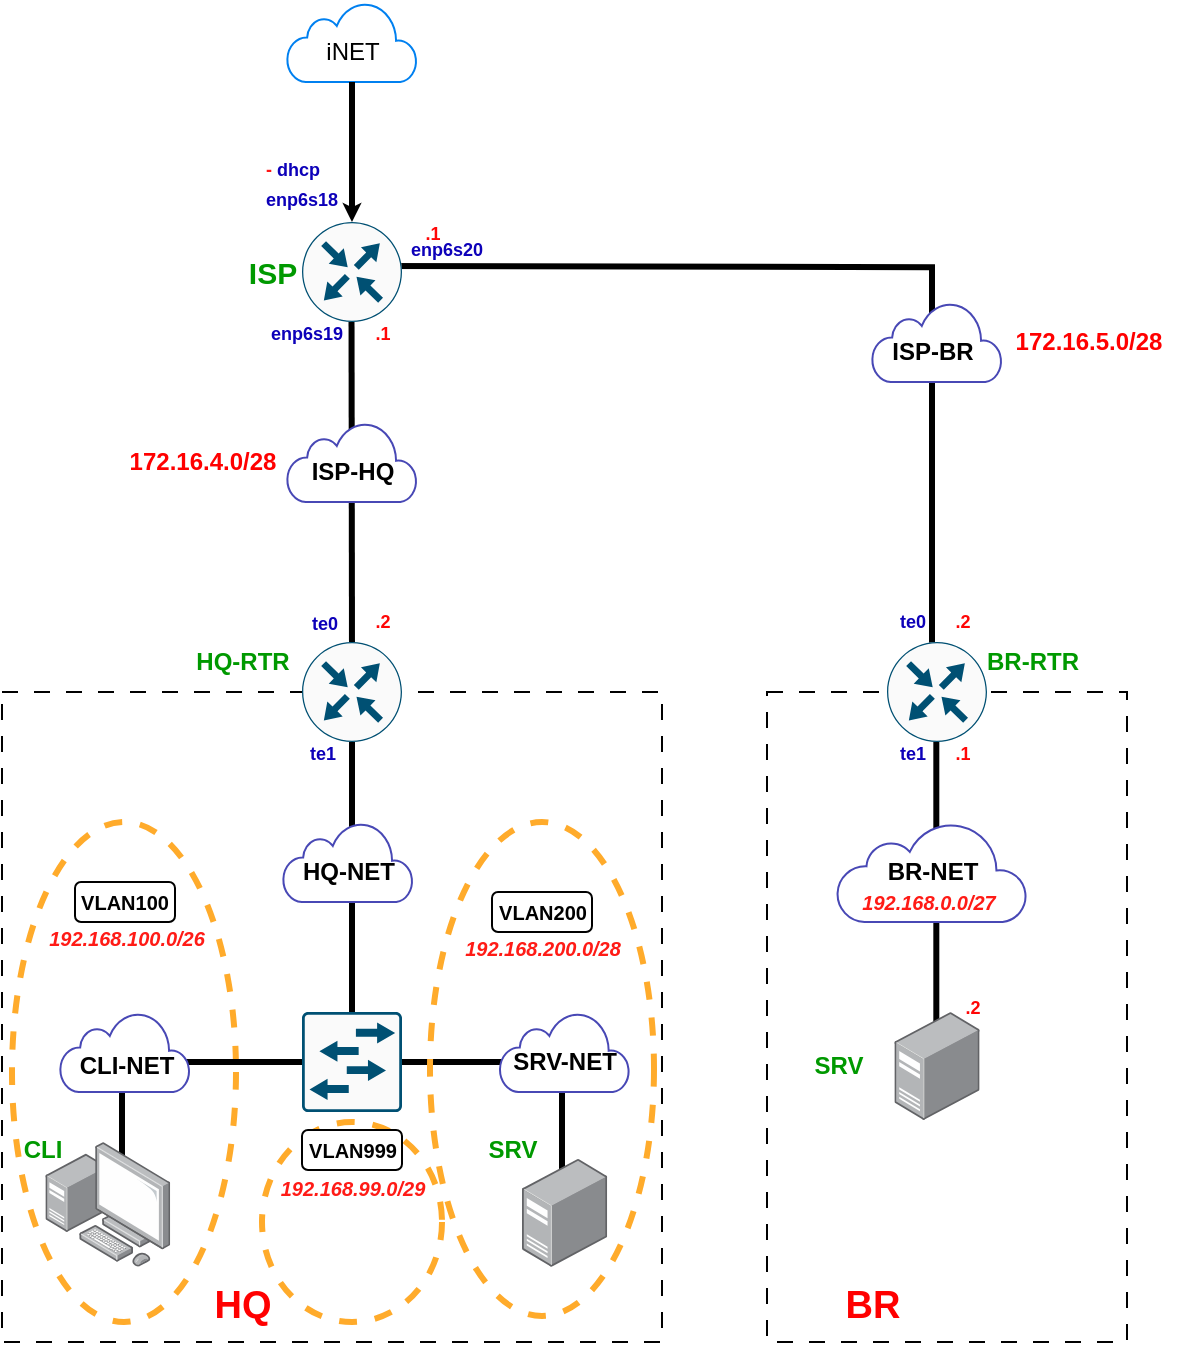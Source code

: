 <mxfile version="26.0.10">
  <diagram name="Страница — 1" id="5Nctao79q0NCn6qZtWdf">
    <mxGraphModel dx="835" dy="479" grid="1" gridSize="10" guides="1" tooltips="1" connect="1" arrows="1" fold="1" page="1" pageScale="1" pageWidth="827" pageHeight="1169" math="0" shadow="0">
      <root>
        <mxCell id="0" />
        <mxCell id="1" parent="0" />
        <mxCell id="07jJq368tx_kwnSUkHXF-62" value="" style="rounded=0;whiteSpace=wrap;html=1;fillColor=none;dashed=1;dashPattern=8 8;" parent="1" vertex="1">
          <mxGeometry x="702.5" y="425" width="180" height="325" as="geometry" />
        </mxCell>
        <mxCell id="07jJq368tx_kwnSUkHXF-76" value="" style="rounded=1;whiteSpace=wrap;html=1;" parent="1" vertex="1">
          <mxGeometry x="565" y="525" width="50" height="20" as="geometry" />
        </mxCell>
        <mxCell id="07jJq368tx_kwnSUkHXF-61" value="" style="rounded=0;whiteSpace=wrap;html=1;fillColor=none;dashed=1;dashPattern=8 8;" parent="1" vertex="1">
          <mxGeometry x="320" y="425" width="330" height="325" as="geometry" />
        </mxCell>
        <mxCell id="07jJq368tx_kwnSUkHXF-66" value="" style="ellipse;whiteSpace=wrap;html=1;fillColor=none;dashed=1;strokeColor=#FFAB2B;strokeWidth=3;" parent="1" vertex="1">
          <mxGeometry x="325" y="490" width="112" height="250" as="geometry" />
        </mxCell>
        <mxCell id="07jJq368tx_kwnSUkHXF-38" value="" style="endArrow=none;html=1;rounded=0;strokeWidth=3;" parent="1" edge="1">
          <mxGeometry width="50" height="50" relative="1" as="geometry">
            <mxPoint x="787.16" y="610" as="sourcePoint" />
            <mxPoint x="787.16" y="440" as="targetPoint" />
          </mxGeometry>
        </mxCell>
        <mxCell id="07jJq368tx_kwnSUkHXF-37" value="" style="endArrow=none;html=1;rounded=0;strokeWidth=3;" parent="1" edge="1">
          <mxGeometry width="50" height="50" relative="1" as="geometry">
            <mxPoint x="495" y="610" as="sourcePoint" />
            <mxPoint x="495" y="440" as="targetPoint" />
          </mxGeometry>
        </mxCell>
        <mxCell id="07jJq368tx_kwnSUkHXF-16" value="" style="endArrow=none;html=1;rounded=0;strokeWidth=3;" parent="1" edge="1">
          <mxGeometry width="50" height="50" relative="1" as="geometry">
            <mxPoint x="510" y="212" as="sourcePoint" />
            <mxPoint x="785" y="417" as="targetPoint" />
            <Array as="points">
              <mxPoint x="785" y="212.6" />
            </Array>
          </mxGeometry>
        </mxCell>
        <mxCell id="07jJq368tx_kwnSUkHXF-14" value="" style="endArrow=none;html=1;rounded=0;strokeWidth=3;" parent="1" edge="1">
          <mxGeometry width="50" height="50" relative="1" as="geometry">
            <mxPoint x="495" y="410" as="sourcePoint" />
            <mxPoint x="494.76" y="238" as="targetPoint" />
          </mxGeometry>
        </mxCell>
        <mxCell id="07jJq368tx_kwnSUkHXF-1" value="" style="sketch=0;points=[[0.5,0,0],[1,0.5,0],[0.5,1,0],[0,0.5,0],[0.145,0.145,0],[0.856,0.145,0],[0.855,0.856,0],[0.145,0.855,0]];verticalLabelPosition=bottom;html=1;verticalAlign=top;aspect=fixed;align=center;pointerEvents=1;shape=mxgraph.cisco19.rect;prIcon=router;fillColor=#FAFAFA;strokeColor=#005073;" parent="1" vertex="1">
          <mxGeometry x="470" y="190" width="50" height="50" as="geometry" />
        </mxCell>
        <mxCell id="07jJq368tx_kwnSUkHXF-5" value="" style="html=1;verticalLabelPosition=bottom;align=center;labelBackgroundColor=#ffffff;verticalAlign=top;strokeWidth=1;strokeColor=#0080F0;shadow=0;dashed=0;shape=mxgraph.ios7.icons.cloud;" parent="1" vertex="1">
          <mxGeometry x="462.5" y="80" width="65" height="40" as="geometry" />
        </mxCell>
        <mxCell id="07jJq368tx_kwnSUkHXF-6" value="iNET" style="text;html=1;align=center;verticalAlign=middle;resizable=0;points=[];autosize=1;strokeColor=none;fillColor=none;" parent="1" vertex="1">
          <mxGeometry x="470" y="90" width="50" height="30" as="geometry" />
        </mxCell>
        <mxCell id="07jJq368tx_kwnSUkHXF-8" style="edgeStyle=orthogonalEdgeStyle;rounded=0;orthogonalLoop=1;jettySize=auto;html=1;entryX=0.5;entryY=0;entryDx=0;entryDy=0;entryPerimeter=0;endSize=0;strokeWidth=3;" parent="1" source="07jJq368tx_kwnSUkHXF-6" target="07jJq368tx_kwnSUkHXF-1" edge="1">
          <mxGeometry relative="1" as="geometry" />
        </mxCell>
        <mxCell id="07jJq368tx_kwnSUkHXF-9" value="&lt;b&gt;&lt;font style=&quot;font-size: 9px;&quot;&gt;&lt;font style=&quot;color: rgb(255, 22, 22);&quot;&gt;- &lt;/font&gt;&lt;font style=&quot;color: rgb(13, 0, 185);&quot;&gt;dhcp&lt;/font&gt;&lt;/font&gt;&lt;/b&gt;&lt;div&gt;&lt;b&gt;&lt;font style=&quot;&quot;&gt;&lt;font style=&quot;color: rgb(13, 0, 185); font-size: 9px;&quot;&gt;enp6s18&lt;/font&gt;&lt;/font&gt;&lt;/b&gt;&lt;/div&gt;" style="text;html=1;align=left;verticalAlign=middle;resizable=0;points=[];autosize=1;strokeColor=none;fillColor=none;" parent="1" vertex="1">
          <mxGeometry x="450" y="150" width="60" height="40" as="geometry" />
        </mxCell>
        <mxCell id="07jJq368tx_kwnSUkHXF-10" value="&lt;b&gt;&lt;font style=&quot;color: rgb(0, 153, 0); font-size: 15px;&quot;&gt;ISP&lt;/font&gt;&lt;/b&gt;" style="text;html=1;align=center;verticalAlign=middle;resizable=0;points=[];autosize=1;strokeColor=none;fillColor=none;" parent="1" vertex="1">
          <mxGeometry x="430" y="200" width="50" height="30" as="geometry" />
        </mxCell>
        <mxCell id="07jJq368tx_kwnSUkHXF-11" value="" style="sketch=0;points=[[0.5,0,0],[1,0.5,0],[0.5,1,0],[0,0.5,0],[0.145,0.145,0],[0.856,0.145,0],[0.855,0.856,0],[0.145,0.855,0]];verticalLabelPosition=bottom;html=1;verticalAlign=top;aspect=fixed;align=center;pointerEvents=1;shape=mxgraph.cisco19.rect;prIcon=router;fillColor=#FAFAFA;strokeColor=#005073;" parent="1" vertex="1">
          <mxGeometry x="470" y="400" width="50" height="50" as="geometry" />
        </mxCell>
        <mxCell id="07jJq368tx_kwnSUkHXF-17" value="&lt;font style=&quot;color: rgb(13, 0, 185); font-size: 9px;&quot;&gt;&lt;b style=&quot;&quot;&gt;te0&lt;/b&gt;&lt;/font&gt;" style="text;html=1;align=center;verticalAlign=middle;resizable=0;points=[];autosize=1;strokeColor=none;fillColor=none;" parent="1" vertex="1">
          <mxGeometry x="460.5" y="375" width="40" height="30" as="geometry" />
        </mxCell>
        <mxCell id="07jJq368tx_kwnSUkHXF-18" value="&lt;b&gt;&lt;font style=&quot;color: rgb(0, 153, 0);&quot;&gt;HQ-RTR&lt;/font&gt;&lt;/b&gt;" style="text;html=1;align=center;verticalAlign=middle;resizable=0;points=[];autosize=1;strokeColor=none;fillColor=none;" parent="1" vertex="1">
          <mxGeometry x="405" y="395" width="70" height="30" as="geometry" />
        </mxCell>
        <mxCell id="07jJq368tx_kwnSUkHXF-20" value="" style="sketch=0;points=[[0.5,0,0],[1,0.5,0],[0.5,1,0],[0,0.5,0],[0.145,0.145,0],[0.856,0.145,0],[0.855,0.856,0],[0.145,0.855,0]];verticalLabelPosition=bottom;html=1;verticalAlign=top;aspect=fixed;align=center;pointerEvents=1;shape=mxgraph.cisco19.rect;prIcon=router;fillColor=#FAFAFA;strokeColor=#005073;" parent="1" vertex="1">
          <mxGeometry x="762.5" y="400" width="50" height="50" as="geometry" />
        </mxCell>
        <mxCell id="07jJq368tx_kwnSUkHXF-21" value="&lt;b&gt;&lt;font style=&quot;color: rgb(0, 153, 0);&quot;&gt;BR-RTR&lt;/font&gt;&lt;/b&gt;" style="text;html=1;align=center;verticalAlign=middle;resizable=0;points=[];autosize=1;strokeColor=none;fillColor=none;" parent="1" vertex="1">
          <mxGeometry x="800" y="395" width="70" height="30" as="geometry" />
        </mxCell>
        <mxCell id="07jJq368tx_kwnSUkHXF-23" value="&lt;b&gt;&lt;font style=&quot;color: rgb(13, 0, 185); font-size: 9px;&quot;&gt;te0&lt;/font&gt;&lt;/b&gt;" style="text;html=1;align=center;verticalAlign=middle;resizable=0;points=[];autosize=1;strokeColor=none;fillColor=none;" parent="1" vertex="1">
          <mxGeometry x="755" y="374" width="40" height="30" as="geometry" />
        </mxCell>
        <mxCell id="07jJq368tx_kwnSUkHXF-24" value="" style="html=1;verticalLabelPosition=bottom;align=center;labelBackgroundColor=#ffffff;verticalAlign=top;strokeWidth=1;strokeColor=#4848B5;shadow=0;dashed=0;shape=mxgraph.ios7.icons.cloud;" parent="1" vertex="1">
          <mxGeometry x="462.5" y="290" width="65" height="40" as="geometry" />
        </mxCell>
        <mxCell id="07jJq368tx_kwnSUkHXF-25" value="" style="html=1;verticalLabelPosition=bottom;align=center;labelBackgroundColor=#ffffff;verticalAlign=top;strokeWidth=1;strokeColor=#4848B5;shadow=0;dashed=0;shape=mxgraph.ios7.icons.cloud;" parent="1" vertex="1">
          <mxGeometry x="755" y="230" width="65" height="40" as="geometry" />
        </mxCell>
        <mxCell id="07jJq368tx_kwnSUkHXF-26" value="&lt;b&gt;ISP-HQ&lt;/b&gt;" style="text;html=1;align=center;verticalAlign=middle;resizable=0;points=[];autosize=1;strokeColor=none;fillColor=none;" parent="1" vertex="1">
          <mxGeometry x="465" y="300" width="60" height="30" as="geometry" />
        </mxCell>
        <mxCell id="07jJq368tx_kwnSUkHXF-27" value="&lt;b&gt;ISP-BR&lt;/b&gt;" style="text;html=1;align=center;verticalAlign=middle;resizable=0;points=[];autosize=1;strokeColor=none;fillColor=none;" parent="1" vertex="1">
          <mxGeometry x="755" y="240" width="60" height="30" as="geometry" />
        </mxCell>
        <mxCell id="07jJq368tx_kwnSUkHXF-28" value="&lt;div&gt;&lt;b&gt;&lt;font style=&quot;font-size: 9px;&quot;&gt;&lt;font style=&quot;color: rgb(255, 13, 8);&quot;&gt;&amp;nbsp;&lt;/font&gt;&lt;font style=&quot;color: rgb(13, 0, 185);&quot;&gt;enp6s19&lt;/font&gt;&lt;/font&gt;&lt;/b&gt;&lt;/div&gt;" style="text;html=1;align=left;verticalAlign=middle;resizable=0;points=[];autosize=1;strokeColor=none;fillColor=none;" parent="1" vertex="1">
          <mxGeometry x="450" y="230" width="60" height="30" as="geometry" />
        </mxCell>
        <mxCell id="07jJq368tx_kwnSUkHXF-29" value="&lt;div&gt;&lt;b&gt;&lt;font style=&quot;color: rgb(13, 0, 185); font-size: 9px;&quot;&gt;&lt;font style=&quot;color: rgb(255, 13, 8);&quot;&gt;&amp;nbsp;&lt;/font&gt;enp6s20&lt;/font&gt;&lt;/b&gt;&lt;/div&gt;" style="text;html=1;align=left;verticalAlign=middle;resizable=0;points=[];autosize=1;strokeColor=none;fillColor=none;" parent="1" vertex="1">
          <mxGeometry x="520" y="188" width="60" height="30" as="geometry" />
        </mxCell>
        <mxCell id="07jJq368tx_kwnSUkHXF-30" value="&lt;b&gt;&lt;font style=&quot;color: rgb(255, 0, 0);&quot;&gt;172.16.5.0/28&lt;/font&gt;&lt;/b&gt;" style="text;html=1;align=center;verticalAlign=middle;resizable=0;points=[];autosize=1;strokeColor=none;fillColor=none;" parent="1" vertex="1">
          <mxGeometry x="812.5" y="235" width="100" height="30" as="geometry" />
        </mxCell>
        <mxCell id="07jJq368tx_kwnSUkHXF-31" value="&lt;b&gt;&lt;font style=&quot;color: rgb(255, 0, 0);&quot;&gt;172.16.4.0/28&lt;/font&gt;&lt;/b&gt;" style="text;html=1;align=center;verticalAlign=middle;resizable=0;points=[];autosize=1;strokeColor=none;fillColor=none;" parent="1" vertex="1">
          <mxGeometry x="370" y="295" width="100" height="30" as="geometry" />
        </mxCell>
        <mxCell id="07jJq368tx_kwnSUkHXF-32" value="&lt;font style=&quot;color: rgb(255, 6, 6); font-size: 9px;&quot;&gt;&lt;b style=&quot;&quot;&gt;.1&lt;/b&gt;&lt;/font&gt;" style="text;html=1;align=center;verticalAlign=middle;resizable=0;points=[];autosize=1;strokeColor=none;fillColor=none;" parent="1" vertex="1">
          <mxGeometry x="495" y="230" width="30" height="30" as="geometry" />
        </mxCell>
        <mxCell id="07jJq368tx_kwnSUkHXF-33" value="&lt;font style=&quot;color: rgb(255, 6, 6); font-size: 9px;&quot;&gt;&lt;b style=&quot;&quot;&gt;.1&lt;/b&gt;&lt;/font&gt;" style="text;html=1;align=center;verticalAlign=middle;resizable=0;points=[];autosize=1;strokeColor=none;fillColor=none;" parent="1" vertex="1">
          <mxGeometry x="520" y="180" width="30" height="30" as="geometry" />
        </mxCell>
        <mxCell id="07jJq368tx_kwnSUkHXF-34" value="&lt;font style=&quot;color: rgb(255, 6, 6); font-size: 9px;&quot;&gt;&lt;b style=&quot;&quot;&gt;.2&lt;/b&gt;&lt;/font&gt;" style="text;html=1;align=center;verticalAlign=middle;resizable=0;points=[];autosize=1;strokeColor=none;fillColor=none;" parent="1" vertex="1">
          <mxGeometry x="495" y="374" width="30" height="30" as="geometry" />
        </mxCell>
        <mxCell id="07jJq368tx_kwnSUkHXF-35" value="&lt;font style=&quot;color: rgb(255, 6, 6); font-size: 9px;&quot;&gt;&lt;b style=&quot;&quot;&gt;.2&lt;/b&gt;&lt;/font&gt;" style="text;html=1;align=center;verticalAlign=middle;resizable=0;points=[];autosize=1;strokeColor=none;fillColor=none;" parent="1" vertex="1">
          <mxGeometry x="785" y="374" width="30" height="30" as="geometry" />
        </mxCell>
        <mxCell id="07jJq368tx_kwnSUkHXF-41" value="" style="html=1;verticalLabelPosition=bottom;align=center;labelBackgroundColor=#ffffff;verticalAlign=top;strokeWidth=1;strokeColor=#4848B5;shadow=0;dashed=0;shape=mxgraph.ios7.icons.cloud;" parent="1" vertex="1">
          <mxGeometry x="737.5" y="490" width="95" height="50" as="geometry" />
        </mxCell>
        <mxCell id="07jJq368tx_kwnSUkHXF-42" value="" style="html=1;verticalLabelPosition=bottom;align=center;labelBackgroundColor=#ffffff;verticalAlign=top;strokeWidth=1;strokeColor=#4848B5;shadow=0;dashed=0;shape=mxgraph.ios7.icons.cloud;" parent="1" vertex="1">
          <mxGeometry x="460.5" y="490" width="65" height="40" as="geometry" />
        </mxCell>
        <mxCell id="07jJq368tx_kwnSUkHXF-43" value="&lt;b&gt;HQ-NET&lt;/b&gt;" style="text;html=1;align=center;verticalAlign=middle;resizable=0;points=[];autosize=1;strokeColor=none;fillColor=none;" parent="1" vertex="1">
          <mxGeometry x="457.5" y="500" width="70" height="30" as="geometry" />
        </mxCell>
        <mxCell id="07jJq368tx_kwnSUkHXF-44" value="&lt;b&gt;BR-NET&lt;/b&gt;" style="text;html=1;align=center;verticalAlign=middle;resizable=0;points=[];autosize=1;strokeColor=none;fillColor=none;" parent="1" vertex="1">
          <mxGeometry x="750" y="500" width="70" height="30" as="geometry" />
        </mxCell>
        <mxCell id="07jJq368tx_kwnSUkHXF-47" value="" style="image;points=[];aspect=fixed;html=1;align=center;shadow=0;dashed=0;image=img/lib/allied_telesis/computer_and_terminals/Server_Desktop.svg;" parent="1" vertex="1">
          <mxGeometry x="766.2" y="585" width="42.6" height="54" as="geometry" />
        </mxCell>
        <mxCell id="07jJq368tx_kwnSUkHXF-48" value="" style="endArrow=none;html=1;rounded=0;strokeWidth=3;" parent="1" source="07jJq368tx_kwnSUkHXF-39" edge="1">
          <mxGeometry width="50" height="50" relative="1" as="geometry">
            <mxPoint x="600" y="610" as="sourcePoint" />
            <mxPoint x="380" y="610" as="targetPoint" />
          </mxGeometry>
        </mxCell>
        <mxCell id="07jJq368tx_kwnSUkHXF-49" value="" style="endArrow=none;html=1;rounded=0;strokeWidth=3;" parent="1" edge="1">
          <mxGeometry width="50" height="50" relative="1" as="geometry">
            <mxPoint x="600" y="670" as="sourcePoint" />
            <mxPoint x="600" y="608.4" as="targetPoint" />
          </mxGeometry>
        </mxCell>
        <mxCell id="07jJq368tx_kwnSUkHXF-50" value="" style="endArrow=none;html=1;rounded=0;strokeWidth=3;" parent="1" edge="1">
          <mxGeometry width="50" height="50" relative="1" as="geometry">
            <mxPoint x="380" y="658.4" as="sourcePoint" />
            <mxPoint x="380" y="608.4" as="targetPoint" />
          </mxGeometry>
        </mxCell>
        <mxCell id="07jJq368tx_kwnSUkHXF-46" value="" style="image;points=[];aspect=fixed;html=1;align=center;shadow=0;dashed=0;image=img/lib/allied_telesis/computer_and_terminals/Personal_Computer_with_Server.svg;" parent="1" vertex="1">
          <mxGeometry x="341.7" y="650" width="62.4" height="62.4" as="geometry" />
        </mxCell>
        <mxCell id="07jJq368tx_kwnSUkHXF-45" value="" style="image;points=[];aspect=fixed;html=1;align=center;shadow=0;dashed=0;image=img/lib/allied_telesis/computer_and_terminals/Server_Desktop.svg;" parent="1" vertex="1">
          <mxGeometry x="580" y="658.4" width="42.6" height="54" as="geometry" />
        </mxCell>
        <mxCell id="07jJq368tx_kwnSUkHXF-51" value="" style="endArrow=none;html=1;rounded=0;strokeWidth=3;" parent="1" target="07jJq368tx_kwnSUkHXF-39" edge="1">
          <mxGeometry width="50" height="50" relative="1" as="geometry">
            <mxPoint x="600" y="610" as="sourcePoint" />
            <mxPoint x="380" y="610" as="targetPoint" />
          </mxGeometry>
        </mxCell>
        <mxCell id="07jJq368tx_kwnSUkHXF-39" value="" style="sketch=0;points=[[0.015,0.015,0],[0.985,0.015,0],[0.985,0.985,0],[0.015,0.985,0],[0.25,0,0],[0.5,0,0],[0.75,0,0],[1,0.25,0],[1,0.5,0],[1,0.75,0],[0.75,1,0],[0.5,1,0],[0.25,1,0],[0,0.75,0],[0,0.5,0],[0,0.25,0]];verticalLabelPosition=bottom;html=1;verticalAlign=top;aspect=fixed;align=center;pointerEvents=1;shape=mxgraph.cisco19.rect;prIcon=l2_switch;fillColor=#FAFAFA;strokeColor=#005073;" parent="1" vertex="1">
          <mxGeometry x="470" y="585" width="50" height="50" as="geometry" />
        </mxCell>
        <mxCell id="07jJq368tx_kwnSUkHXF-52" value="" style="html=1;verticalLabelPosition=bottom;align=center;labelBackgroundColor=#ffffff;verticalAlign=top;strokeWidth=1;strokeColor=#4848B5;shadow=0;dashed=0;shape=mxgraph.ios7.icons.cloud;" parent="1" vertex="1">
          <mxGeometry x="568.8" y="585" width="65" height="40" as="geometry" />
        </mxCell>
        <mxCell id="07jJq368tx_kwnSUkHXF-53" value="" style="html=1;verticalLabelPosition=bottom;align=center;labelBackgroundColor=#ffffff;verticalAlign=top;strokeWidth=1;strokeColor=#4848B5;shadow=0;dashed=0;shape=mxgraph.ios7.icons.cloud;" parent="1" vertex="1">
          <mxGeometry x="349" y="585" width="65" height="40" as="geometry" />
        </mxCell>
        <mxCell id="07jJq368tx_kwnSUkHXF-54" value="&lt;b&gt;CLI-NET&lt;/b&gt;" style="text;html=1;align=center;verticalAlign=middle;resizable=0;points=[];autosize=1;strokeColor=none;fillColor=none;" parent="1" vertex="1">
          <mxGeometry x="346.5" y="597" width="70" height="30" as="geometry" />
        </mxCell>
        <mxCell id="07jJq368tx_kwnSUkHXF-55" value="&lt;b&gt;SRV-NET&lt;/b&gt;" style="text;html=1;align=center;verticalAlign=middle;resizable=0;points=[];autosize=1;strokeColor=none;fillColor=none;" parent="1" vertex="1">
          <mxGeometry x="561.3" y="595" width="80" height="30" as="geometry" />
        </mxCell>
        <mxCell id="07jJq368tx_kwnSUkHXF-56" value="&lt;b&gt;&lt;font style=&quot;color: rgb(13, 0, 185); font-size: 9px;&quot;&gt;te1&lt;/font&gt;&lt;/b&gt;" style="text;html=1;align=center;verticalAlign=middle;resizable=0;points=[];autosize=1;strokeColor=none;fillColor=none;" parent="1" vertex="1">
          <mxGeometry x="755" y="440" width="40" height="30" as="geometry" />
        </mxCell>
        <mxCell id="07jJq368tx_kwnSUkHXF-57" value="&lt;font style=&quot;color: rgb(13, 0, 185); font-size: 9px;&quot;&gt;&lt;b style=&quot;&quot;&gt;te1&lt;/b&gt;&lt;/font&gt;" style="text;html=1;align=center;verticalAlign=middle;resizable=0;points=[];autosize=1;strokeColor=none;fillColor=none;" parent="1" vertex="1">
          <mxGeometry x="460" y="440" width="40" height="30" as="geometry" />
        </mxCell>
        <mxCell id="07jJq368tx_kwnSUkHXF-58" value="&lt;b&gt;&lt;font style=&quot;color: rgb(0, 153, 0);&quot;&gt;CLI&lt;/font&gt;&lt;/b&gt;" style="text;html=1;align=center;verticalAlign=middle;resizable=0;points=[];autosize=1;strokeColor=none;fillColor=none;" parent="1" vertex="1">
          <mxGeometry x="320" y="639" width="40" height="30" as="geometry" />
        </mxCell>
        <mxCell id="07jJq368tx_kwnSUkHXF-59" value="&lt;b&gt;&lt;font style=&quot;color: rgb(0, 153, 0);&quot;&gt;SRV&lt;/font&gt;&lt;/b&gt;" style="text;html=1;align=center;verticalAlign=middle;resizable=0;points=[];autosize=1;strokeColor=none;fillColor=none;" parent="1" vertex="1">
          <mxGeometry x="550" y="639" width="50" height="30" as="geometry" />
        </mxCell>
        <mxCell id="07jJq368tx_kwnSUkHXF-60" value="&lt;b&gt;&lt;font style=&quot;color: rgb(0, 153, 0);&quot;&gt;SRV&lt;/font&gt;&lt;/b&gt;" style="text;html=1;align=center;verticalAlign=middle;resizable=0;points=[];autosize=1;strokeColor=none;fillColor=none;" parent="1" vertex="1">
          <mxGeometry x="712.5" y="597" width="50" height="30" as="geometry" />
        </mxCell>
        <mxCell id="07jJq368tx_kwnSUkHXF-63" value="&lt;font style=&quot;font-size: 19px; color: rgb(255, 0, 0);&quot;&gt;&lt;b style=&quot;&quot;&gt;HQ&lt;/b&gt;&lt;/font&gt;" style="text;html=1;align=center;verticalAlign=middle;resizable=0;points=[];autosize=1;strokeColor=none;fillColor=none;" parent="1" vertex="1">
          <mxGeometry x="415" y="712.4" width="50" height="40" as="geometry" />
        </mxCell>
        <mxCell id="07jJq368tx_kwnSUkHXF-64" value="&lt;font style=&quot;font-size: 19px; color: rgb(255, 0, 0);&quot;&gt;&lt;b style=&quot;&quot;&gt;BR&lt;/b&gt;&lt;/font&gt;" style="text;html=1;align=center;verticalAlign=middle;resizable=0;points=[];autosize=1;strokeColor=none;fillColor=none;" parent="1" vertex="1">
          <mxGeometry x="730" y="712.4" width="50" height="40" as="geometry" />
        </mxCell>
        <mxCell id="07jJq368tx_kwnSUkHXF-67" value="" style="ellipse;whiteSpace=wrap;html=1;fillColor=none;dashed=1;strokeColor=#FFAB2B;strokeWidth=3;" parent="1" vertex="1">
          <mxGeometry x="534" y="490" width="112" height="247" as="geometry" />
        </mxCell>
        <mxCell id="07jJq368tx_kwnSUkHXF-70" value="" style="ellipse;whiteSpace=wrap;html=1;fillColor=none;dashed=1;strokeColor=#FFAB2B;strokeWidth=3;" parent="1" vertex="1">
          <mxGeometry x="450" y="640" width="90" height="100" as="geometry" />
        </mxCell>
        <mxCell id="07jJq368tx_kwnSUkHXF-74" value="" style="rounded=1;whiteSpace=wrap;html=1;" parent="1" vertex="1">
          <mxGeometry x="356.5" y="520" width="50" height="20" as="geometry" />
        </mxCell>
        <mxCell id="07jJq368tx_kwnSUkHXF-68" value="&lt;b&gt;&lt;font style=&quot;color: rgb(0, 0, 0); font-size: 10px;&quot;&gt;VLAN100&lt;/font&gt;&lt;/b&gt;" style="text;html=1;align=center;verticalAlign=middle;resizable=0;points=[];autosize=1;strokeColor=none;fillColor=none;" parent="1" vertex="1">
          <mxGeometry x="346" y="515" width="70" height="30" as="geometry" />
        </mxCell>
        <mxCell id="07jJq368tx_kwnSUkHXF-75" value="&lt;b&gt;&lt;font style=&quot;color: rgb(0, 0, 0); font-size: 10px;&quot;&gt;VLAN200&lt;/font&gt;&lt;/b&gt;" style="text;html=1;align=center;verticalAlign=middle;resizable=0;points=[];autosize=1;strokeColor=none;fillColor=none;" parent="1" vertex="1">
          <mxGeometry x="555" y="520" width="70" height="30" as="geometry" />
        </mxCell>
        <mxCell id="07jJq368tx_kwnSUkHXF-78" value="" style="rounded=1;whiteSpace=wrap;html=1;" parent="1" vertex="1">
          <mxGeometry x="470" y="644" width="50" height="20" as="geometry" />
        </mxCell>
        <mxCell id="07jJq368tx_kwnSUkHXF-77" value="&lt;b&gt;&lt;font style=&quot;color: rgb(0, 0, 0); font-size: 10px;&quot;&gt;VLAN999&lt;/font&gt;&lt;/b&gt;" style="text;html=1;align=center;verticalAlign=middle;resizable=0;points=[];autosize=1;strokeColor=none;fillColor=none;" parent="1" vertex="1">
          <mxGeometry x="460" y="639" width="70" height="30" as="geometry" />
        </mxCell>
        <mxCell id="07jJq368tx_kwnSUkHXF-79" value="&lt;b&gt;&lt;i&gt;&lt;font style=&quot;color: rgb(255, 27, 22); font-size: 10px;&quot;&gt;192.168.100.0/26&lt;/font&gt;&lt;/i&gt;&lt;/b&gt;" style="text;html=1;align=center;verticalAlign=middle;resizable=0;points=[];autosize=1;strokeColor=none;fillColor=none;" parent="1" vertex="1">
          <mxGeometry x="331.5" y="533" width="100" height="30" as="geometry" />
        </mxCell>
        <mxCell id="07jJq368tx_kwnSUkHXF-80" value="&lt;b&gt;&lt;i&gt;&lt;font style=&quot;color: rgb(255, 27, 22); font-size: 10px;&quot;&gt;192.168.200.0/28&lt;/font&gt;&lt;/i&gt;&lt;/b&gt;&lt;span style=&quot;color: rgba(0, 0, 0, 0); font-family: monospace; font-size: 0px; text-align: start;&quot;&gt;%3CmxGraphModel%3E%3Croot%3E%3CmxCell%20id%3D%220%22%2F%3E%3CmxCell%20id%3D%221%22%20parent%3D%220%22%2F%3E%3CmxCell%20id%3D%222%22%20value%3D%22%26lt%3Bb%26gt%3B%26lt%3Bi%26gt%3B%26lt%3Bfont%20style%3D%26quot%3Bcolor%3A%20rgb(255%2C%2027%2C%2022)%3B%20font-size%3A%2010px%3B%26quot%3B%26gt%3B192.168.100.0%2F26%26lt%3B%2Ffont%26gt%3B%26lt%3B%2Fi%26gt%3B%26lt%3B%2Fb%26gt%3B%22%20style%3D%22text%3Bhtml%3D1%3Balign%3Dcenter%3BverticalAlign%3Dmiddle%3Bresizable%3D0%3Bpoints%3D%5B%5D%3Bautosize%3D1%3BstrokeColor%3Dnone%3BfillColor%3Dnone%3B%22%20vertex%3D%221%22%20parent%3D%221%22%3E%3CmxGeometry%20x%3D%22331.5%22%20y%3D%22533%22%20width%3D%22100%22%20height%3D%2230%22%20as%3D%22geometry%22%2F%3E%3C%2FmxCell%3E%3C%2Froot%3E%3C%2FmxGraphModel%3E&lt;/span&gt;" style="text;html=1;align=center;verticalAlign=middle;resizable=0;points=[];autosize=1;strokeColor=none;fillColor=none;" parent="1" vertex="1">
          <mxGeometry x="540" y="538" width="100" height="30" as="geometry" />
        </mxCell>
        <mxCell id="07jJq368tx_kwnSUkHXF-81" value="&lt;b&gt;&lt;i&gt;&lt;font style=&quot;color: rgb(255, 27, 22); font-size: 10px;&quot;&gt;192.168.0.0/27&lt;/font&gt;&lt;/i&gt;&lt;/b&gt;&lt;span style=&quot;color: rgba(0, 0, 0, 0); font-family: monospace; font-size: 0px; text-align: start;&quot;&gt;%3CmxGraphModel%3E%3Croot%3E%3CmxCell%20id%3D%220%22%2F%3E%3CmxCell%20id%3D%221%22%20parent%3D%220%22%2F%3E%3CmxCell%20id%3D%222%22%20value%3D%22%26lt%3Bb%26gt%3B%26lt%3Bi%26gt%3B%26lt%3Bfont%20style%3D%26quot%3Bcolor%3A%20rgb(255%2C%2027%2C%2022)%3B%20font-size%3A%2010px%3B%26quot%3B%26gt%3B192.168.100.0%2F26%26lt%3B%2Ffont%26gt%3B%26lt%3B%2Fi%26gt%3B%26lt%3B%2Fb%26gt%3B%22%20style%3D%22text%3Bhtml%3D1%3Balign%3Dcenter%3BverticalAlign%3Dmiddle%3Bresizable%3D0%3Bpoints%3D%5B%5D%3Bautosize%3D1%3BstrokeColor%3Dnone%3BfillColor%3Dnone%3B%22%20vertex%3D%221%22%20parent%3D%221%22%3E%3CmxGeometry%20x%3D%22331.5%22%20y%3D%22533%22%20width%3D%22100%22%20height%3D%2230%22%20as%3D%22geometry%22%2F%3E%3C%2FmxCell%3E%3C%2Froot%3E%3C%2FmxGraphModel%3E&lt;/span&gt;" style="text;html=1;align=center;verticalAlign=middle;resizable=0;points=[];autosize=1;strokeColor=none;fillColor=none;" parent="1" vertex="1">
          <mxGeometry x="737.5" y="515" width="90" height="30" as="geometry" />
        </mxCell>
        <mxCell id="07jJq368tx_kwnSUkHXF-83" value="&lt;font style=&quot;color: rgb(255, 6, 6); font-size: 9px;&quot;&gt;&lt;b style=&quot;&quot;&gt;.2&lt;/b&gt;&lt;/font&gt;" style="text;html=1;align=center;verticalAlign=middle;resizable=0;points=[];autosize=1;strokeColor=none;fillColor=none;" parent="1" vertex="1">
          <mxGeometry x="790" y="567" width="30" height="30" as="geometry" />
        </mxCell>
        <mxCell id="07jJq368tx_kwnSUkHXF-84" value="&lt;font style=&quot;color: rgb(255, 6, 6); font-size: 9px;&quot;&gt;&lt;b style=&quot;&quot;&gt;.1&lt;/b&gt;&lt;/font&gt;" style="text;html=1;align=center;verticalAlign=middle;resizable=0;points=[];autosize=1;strokeColor=none;fillColor=none;" parent="1" vertex="1">
          <mxGeometry x="785" y="440" width="30" height="30" as="geometry" />
        </mxCell>
        <mxCell id="81s0FwXK7aKSrrtqrD_3-1" value="&lt;b&gt;&lt;i&gt;&lt;font style=&quot;color: rgb(255, 27, 22); font-size: 10px;&quot;&gt;192.168.99.0/29&lt;/font&gt;&lt;/i&gt;&lt;/b&gt;" style="text;html=1;align=center;verticalAlign=middle;resizable=0;points=[];autosize=1;strokeColor=none;fillColor=none;" vertex="1" parent="1">
          <mxGeometry x="445" y="658.4" width="100" height="30" as="geometry" />
        </mxCell>
      </root>
    </mxGraphModel>
  </diagram>
</mxfile>
